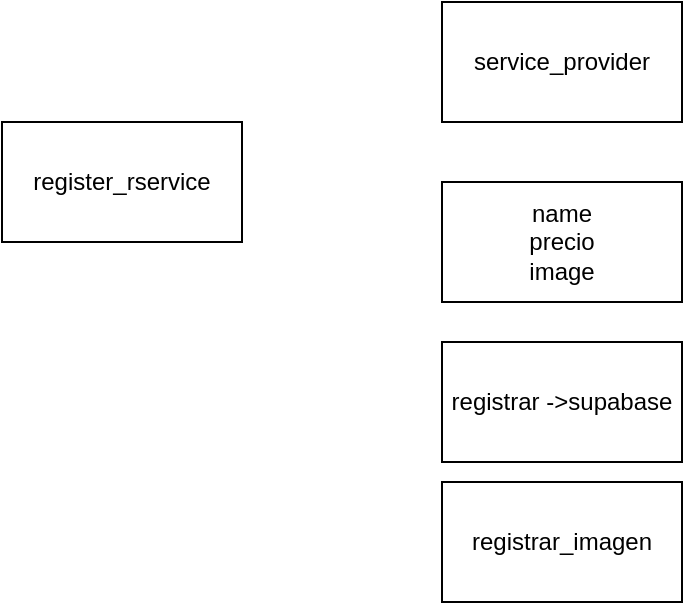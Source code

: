 <mxfile>
    <diagram id="xwclv4-olKKUUjTjcmxL" name="Page-1">
        <mxGraphModel dx="808" dy="436" grid="1" gridSize="10" guides="1" tooltips="1" connect="1" arrows="1" fold="1" page="1" pageScale="1" pageWidth="850" pageHeight="1100" math="0" shadow="0">
            <root>
                <mxCell id="0"/>
                <mxCell id="1" parent="0"/>
                <mxCell id="2" value="register_rservice" style="rounded=0;whiteSpace=wrap;html=1;" vertex="1" parent="1">
                    <mxGeometry x="120" y="140" width="120" height="60" as="geometry"/>
                </mxCell>
                <mxCell id="3" value="service_provider" style="rounded=0;whiteSpace=wrap;html=1;" vertex="1" parent="1">
                    <mxGeometry x="340" y="80" width="120" height="60" as="geometry"/>
                </mxCell>
                <mxCell id="4" value="name&lt;br&gt;precio&lt;br&gt;image" style="rounded=0;whiteSpace=wrap;html=1;" vertex="1" parent="1">
                    <mxGeometry x="340" y="170" width="120" height="60" as="geometry"/>
                </mxCell>
                <mxCell id="5" value="registrar -&amp;gt;supabase" style="rounded=0;whiteSpace=wrap;html=1;" vertex="1" parent="1">
                    <mxGeometry x="340" y="250" width="120" height="60" as="geometry"/>
                </mxCell>
                <mxCell id="6" value="registrar_imagen" style="rounded=0;whiteSpace=wrap;html=1;" vertex="1" parent="1">
                    <mxGeometry x="340" y="320" width="120" height="60" as="geometry"/>
                </mxCell>
            </root>
        </mxGraphModel>
    </diagram>
</mxfile>